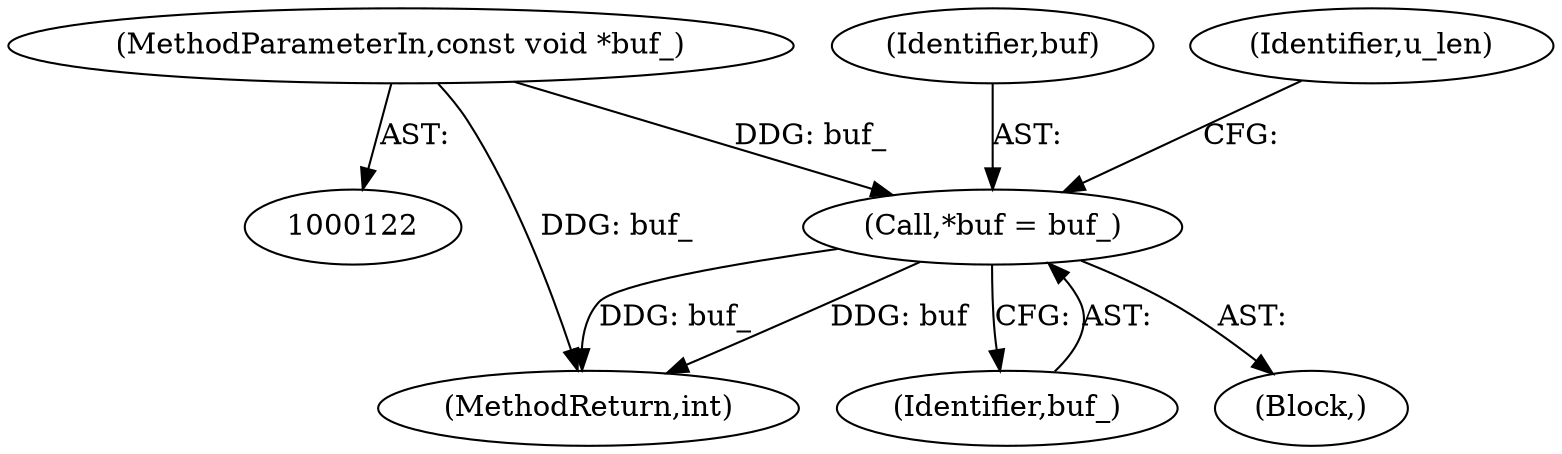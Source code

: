 digraph "0_openssl_4ad93618d26a3ea23d36ad5498ff4f59eff3a4d2_0@pointer" {
"1000125" [label="(MethodParameterIn,const void *buf_)"];
"1000129" [label="(Call,*buf = buf_)"];
"1000130" [label="(Identifier,buf)"];
"1000125" [label="(MethodParameterIn,const void *buf_)"];
"1000980" [label="(MethodReturn,int)"];
"1000140" [label="(Identifier,u_len)"];
"1000131" [label="(Identifier,buf_)"];
"1000129" [label="(Call,*buf = buf_)"];
"1000127" [label="(Block,)"];
"1000125" -> "1000122"  [label="AST: "];
"1000125" -> "1000980"  [label="DDG: buf_"];
"1000125" -> "1000129"  [label="DDG: buf_"];
"1000129" -> "1000127"  [label="AST: "];
"1000129" -> "1000131"  [label="CFG: "];
"1000130" -> "1000129"  [label="AST: "];
"1000131" -> "1000129"  [label="AST: "];
"1000140" -> "1000129"  [label="CFG: "];
"1000129" -> "1000980"  [label="DDG: buf"];
"1000129" -> "1000980"  [label="DDG: buf_"];
}
